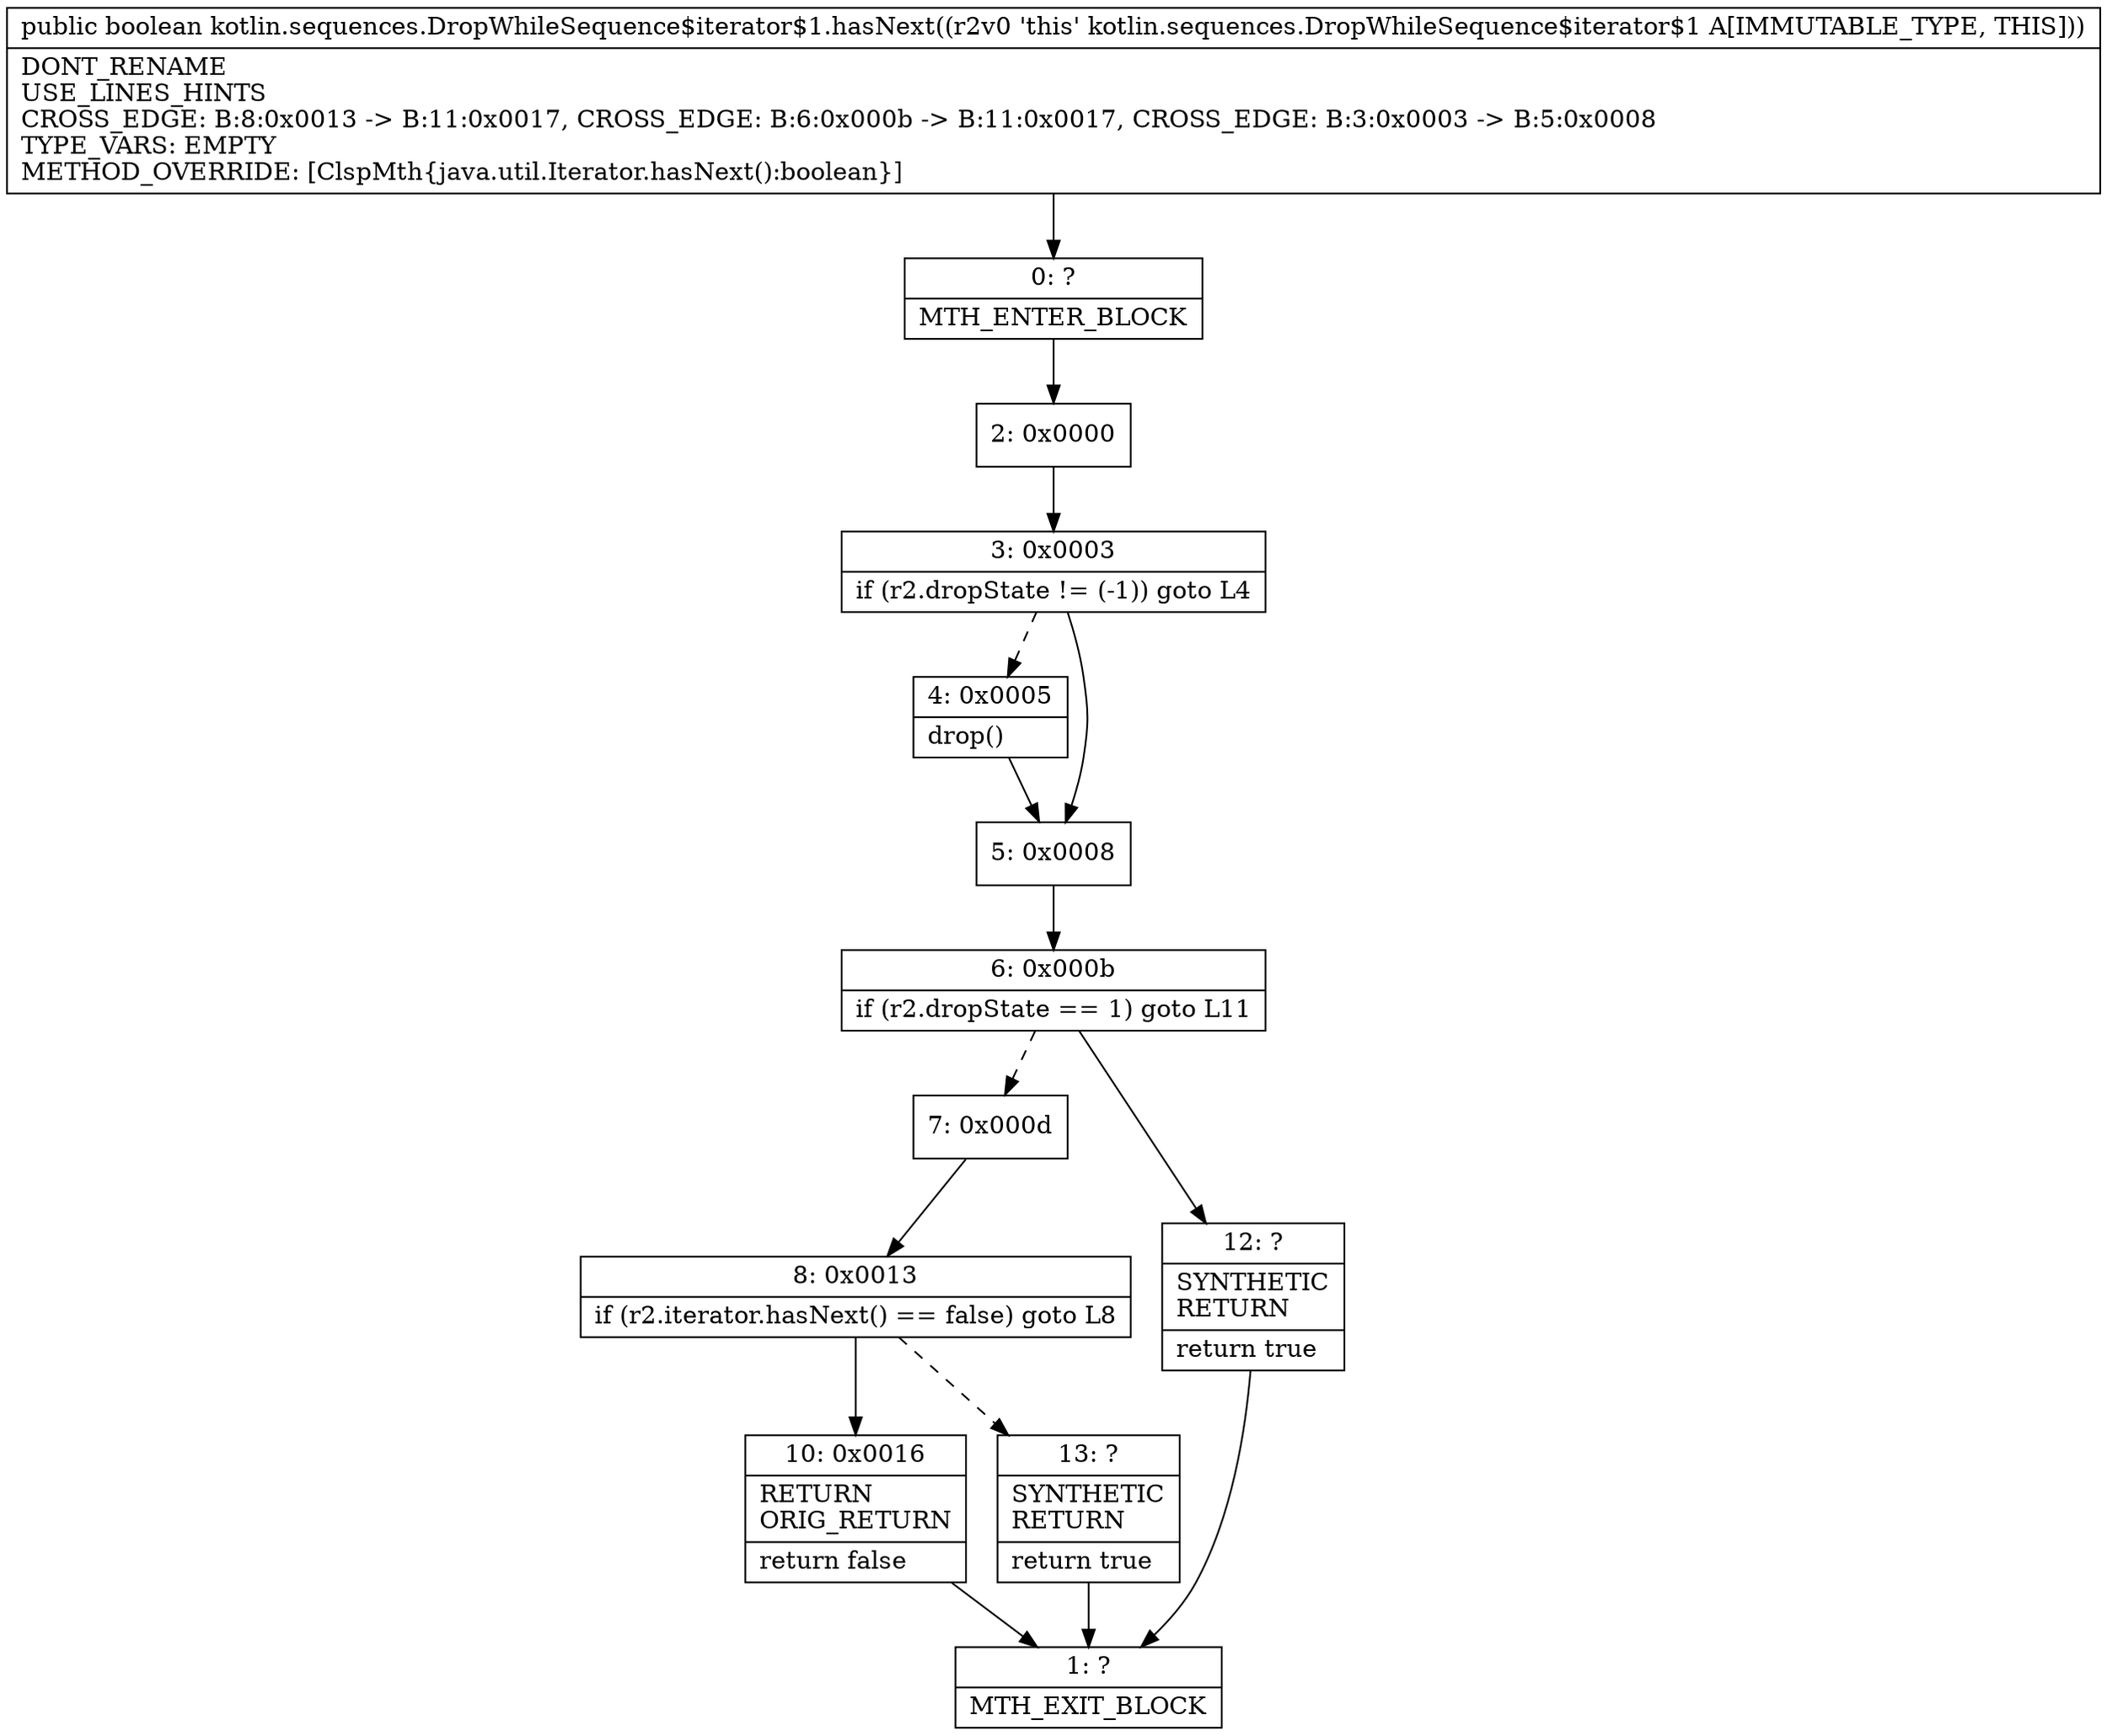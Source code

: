digraph "CFG forkotlin.sequences.DropWhileSequence$iterator$1.hasNext()Z" {
Node_0 [shape=record,label="{0\:\ ?|MTH_ENTER_BLOCK\l}"];
Node_2 [shape=record,label="{2\:\ 0x0000}"];
Node_3 [shape=record,label="{3\:\ 0x0003|if (r2.dropState != (\-1)) goto L4\l}"];
Node_4 [shape=record,label="{4\:\ 0x0005|drop()\l}"];
Node_5 [shape=record,label="{5\:\ 0x0008}"];
Node_6 [shape=record,label="{6\:\ 0x000b|if (r2.dropState == 1) goto L11\l}"];
Node_7 [shape=record,label="{7\:\ 0x000d}"];
Node_8 [shape=record,label="{8\:\ 0x0013|if (r2.iterator.hasNext() == false) goto L8\l}"];
Node_10 [shape=record,label="{10\:\ 0x0016|RETURN\lORIG_RETURN\l|return false\l}"];
Node_1 [shape=record,label="{1\:\ ?|MTH_EXIT_BLOCK\l}"];
Node_13 [shape=record,label="{13\:\ ?|SYNTHETIC\lRETURN\l|return true\l}"];
Node_12 [shape=record,label="{12\:\ ?|SYNTHETIC\lRETURN\l|return true\l}"];
MethodNode[shape=record,label="{public boolean kotlin.sequences.DropWhileSequence$iterator$1.hasNext((r2v0 'this' kotlin.sequences.DropWhileSequence$iterator$1 A[IMMUTABLE_TYPE, THIS]))  | DONT_RENAME\lUSE_LINES_HINTS\lCROSS_EDGE: B:8:0x0013 \-\> B:11:0x0017, CROSS_EDGE: B:6:0x000b \-\> B:11:0x0017, CROSS_EDGE: B:3:0x0003 \-\> B:5:0x0008\lTYPE_VARS: EMPTY\lMETHOD_OVERRIDE: [ClspMth\{java.util.Iterator.hasNext():boolean\}]\l}"];
MethodNode -> Node_0;Node_0 -> Node_2;
Node_2 -> Node_3;
Node_3 -> Node_4[style=dashed];
Node_3 -> Node_5;
Node_4 -> Node_5;
Node_5 -> Node_6;
Node_6 -> Node_7[style=dashed];
Node_6 -> Node_12;
Node_7 -> Node_8;
Node_8 -> Node_10;
Node_8 -> Node_13[style=dashed];
Node_10 -> Node_1;
Node_13 -> Node_1;
Node_12 -> Node_1;
}

